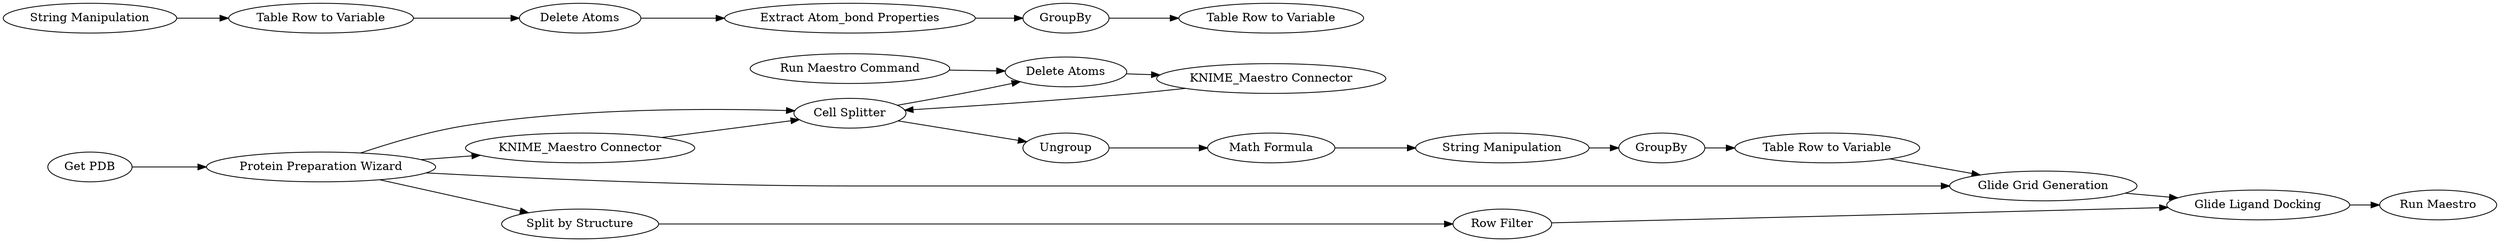 digraph {
	15258 -> 15254
	15271 -> 15273
	9104 -> 9105
	15274 -> 15271
	15257 -> 15255
	9105 -> 15252
	15277 -> 15253
	15277 -> 15279
	15269 -> 15253
	15278 -> 15253
	15251 -> 15249
	15250 -> 15251
	15267 -> 15278
	15275 -> 15274
	15254 -> 15257
	15268 -> 15267
	15253 -> 15267
	15249 -> 9104
	15277 -> 15269
	15270 -> 15277
	15256 -> 15279
	15277 -> 15275
	15279 -> 15271
	15253 -> 15258
	15255 -> 15256
	15249 [label="Delete Atoms"]
	15279 [label="Glide Grid Generation"]
	15251 [label="Table Row to Variable"]
	15278 [label="KNIME_Maestro Connector"]
	15268 [label="Run Maestro Command"]
	15257 [label="String Manipulation"]
	15267 [label="Delete Atoms"]
	15256 [label="Table Row to Variable"]
	9105 [label=GroupBy]
	15273 [label="Run Maestro"]
	15274 [label="Row Filter"]
	15270 [label="Get PDB"]
	15255 [label=GroupBy]
	15275 [label="Split by Structure"]
	9104 [label="Extract Atom_bond Properties"]
	15253 [label="Cell Splitter"]
	15258 [label=Ungroup]
	15271 [label="Glide Ligand Docking"]
	15254 [label="Math Formula"]
	15250 [label="String Manipulation"]
	15269 [label="KNIME_Maestro Connector"]
	15252 [label="Table Row to Variable"]
	15277 [label="Protein Preparation Wizard"]
	rankdir=LR
}
